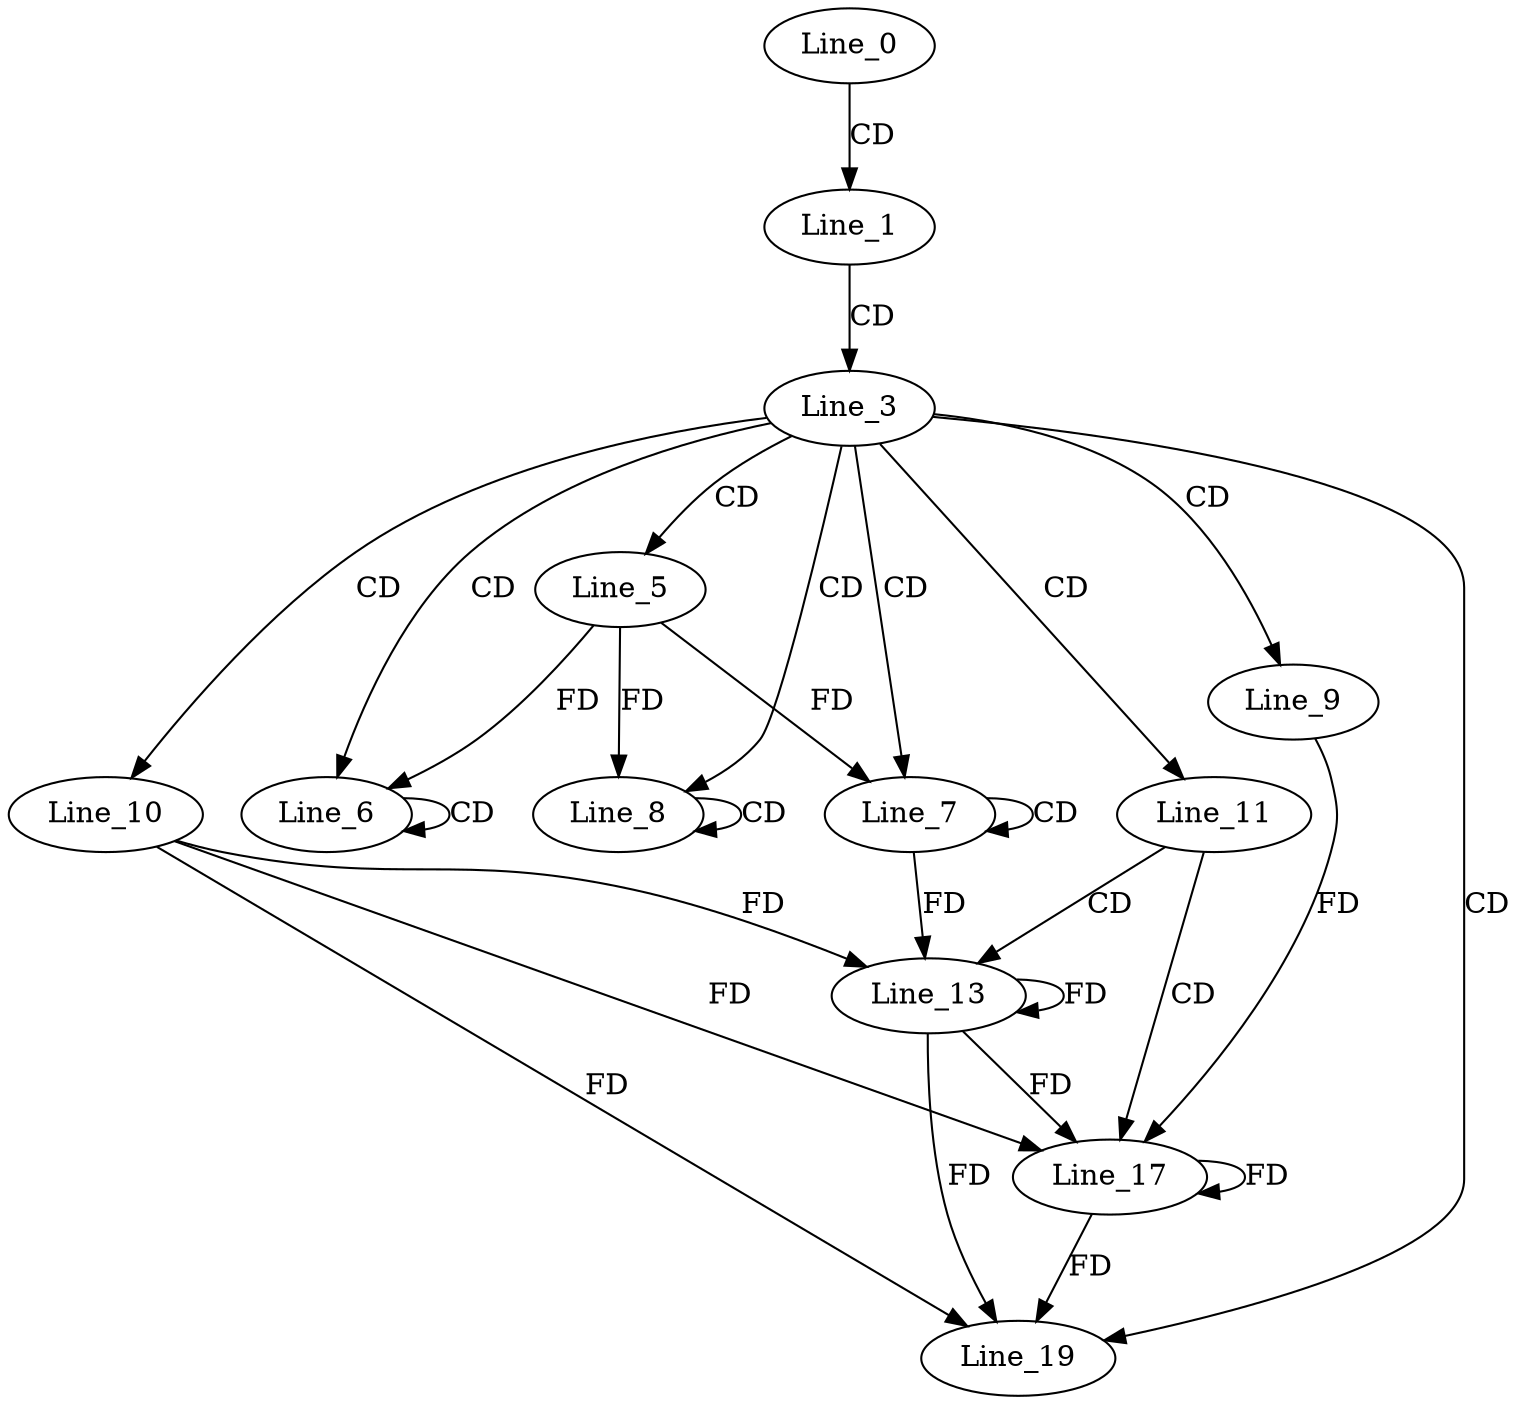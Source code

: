 digraph G {
  Line_0;
  Line_1;
  Line_3;
  Line_5;
  Line_6;
  Line_6;
  Line_7;
  Line_7;
  Line_8;
  Line_8;
  Line_9;
  Line_10;
  Line_11;
  Line_13;
  Line_17;
  Line_19;
  Line_0 -> Line_1 [ label="CD" ];
  Line_1 -> Line_3 [ label="CD" ];
  Line_3 -> Line_5 [ label="CD" ];
  Line_3 -> Line_6 [ label="CD" ];
  Line_6 -> Line_6 [ label="CD" ];
  Line_5 -> Line_6 [ label="FD" ];
  Line_3 -> Line_7 [ label="CD" ];
  Line_7 -> Line_7 [ label="CD" ];
  Line_5 -> Line_7 [ label="FD" ];
  Line_3 -> Line_8 [ label="CD" ];
  Line_8 -> Line_8 [ label="CD" ];
  Line_5 -> Line_8 [ label="FD" ];
  Line_3 -> Line_9 [ label="CD" ];
  Line_3 -> Line_10 [ label="CD" ];
  Line_3 -> Line_11 [ label="CD" ];
  Line_11 -> Line_13 [ label="CD" ];
  Line_10 -> Line_13 [ label="FD" ];
  Line_13 -> Line_13 [ label="FD" ];
  Line_7 -> Line_13 [ label="FD" ];
  Line_11 -> Line_17 [ label="CD" ];
  Line_10 -> Line_17 [ label="FD" ];
  Line_13 -> Line_17 [ label="FD" ];
  Line_17 -> Line_17 [ label="FD" ];
  Line_9 -> Line_17 [ label="FD" ];
  Line_3 -> Line_19 [ label="CD" ];
  Line_10 -> Line_19 [ label="FD" ];
  Line_13 -> Line_19 [ label="FD" ];
  Line_17 -> Line_19 [ label="FD" ];
}
